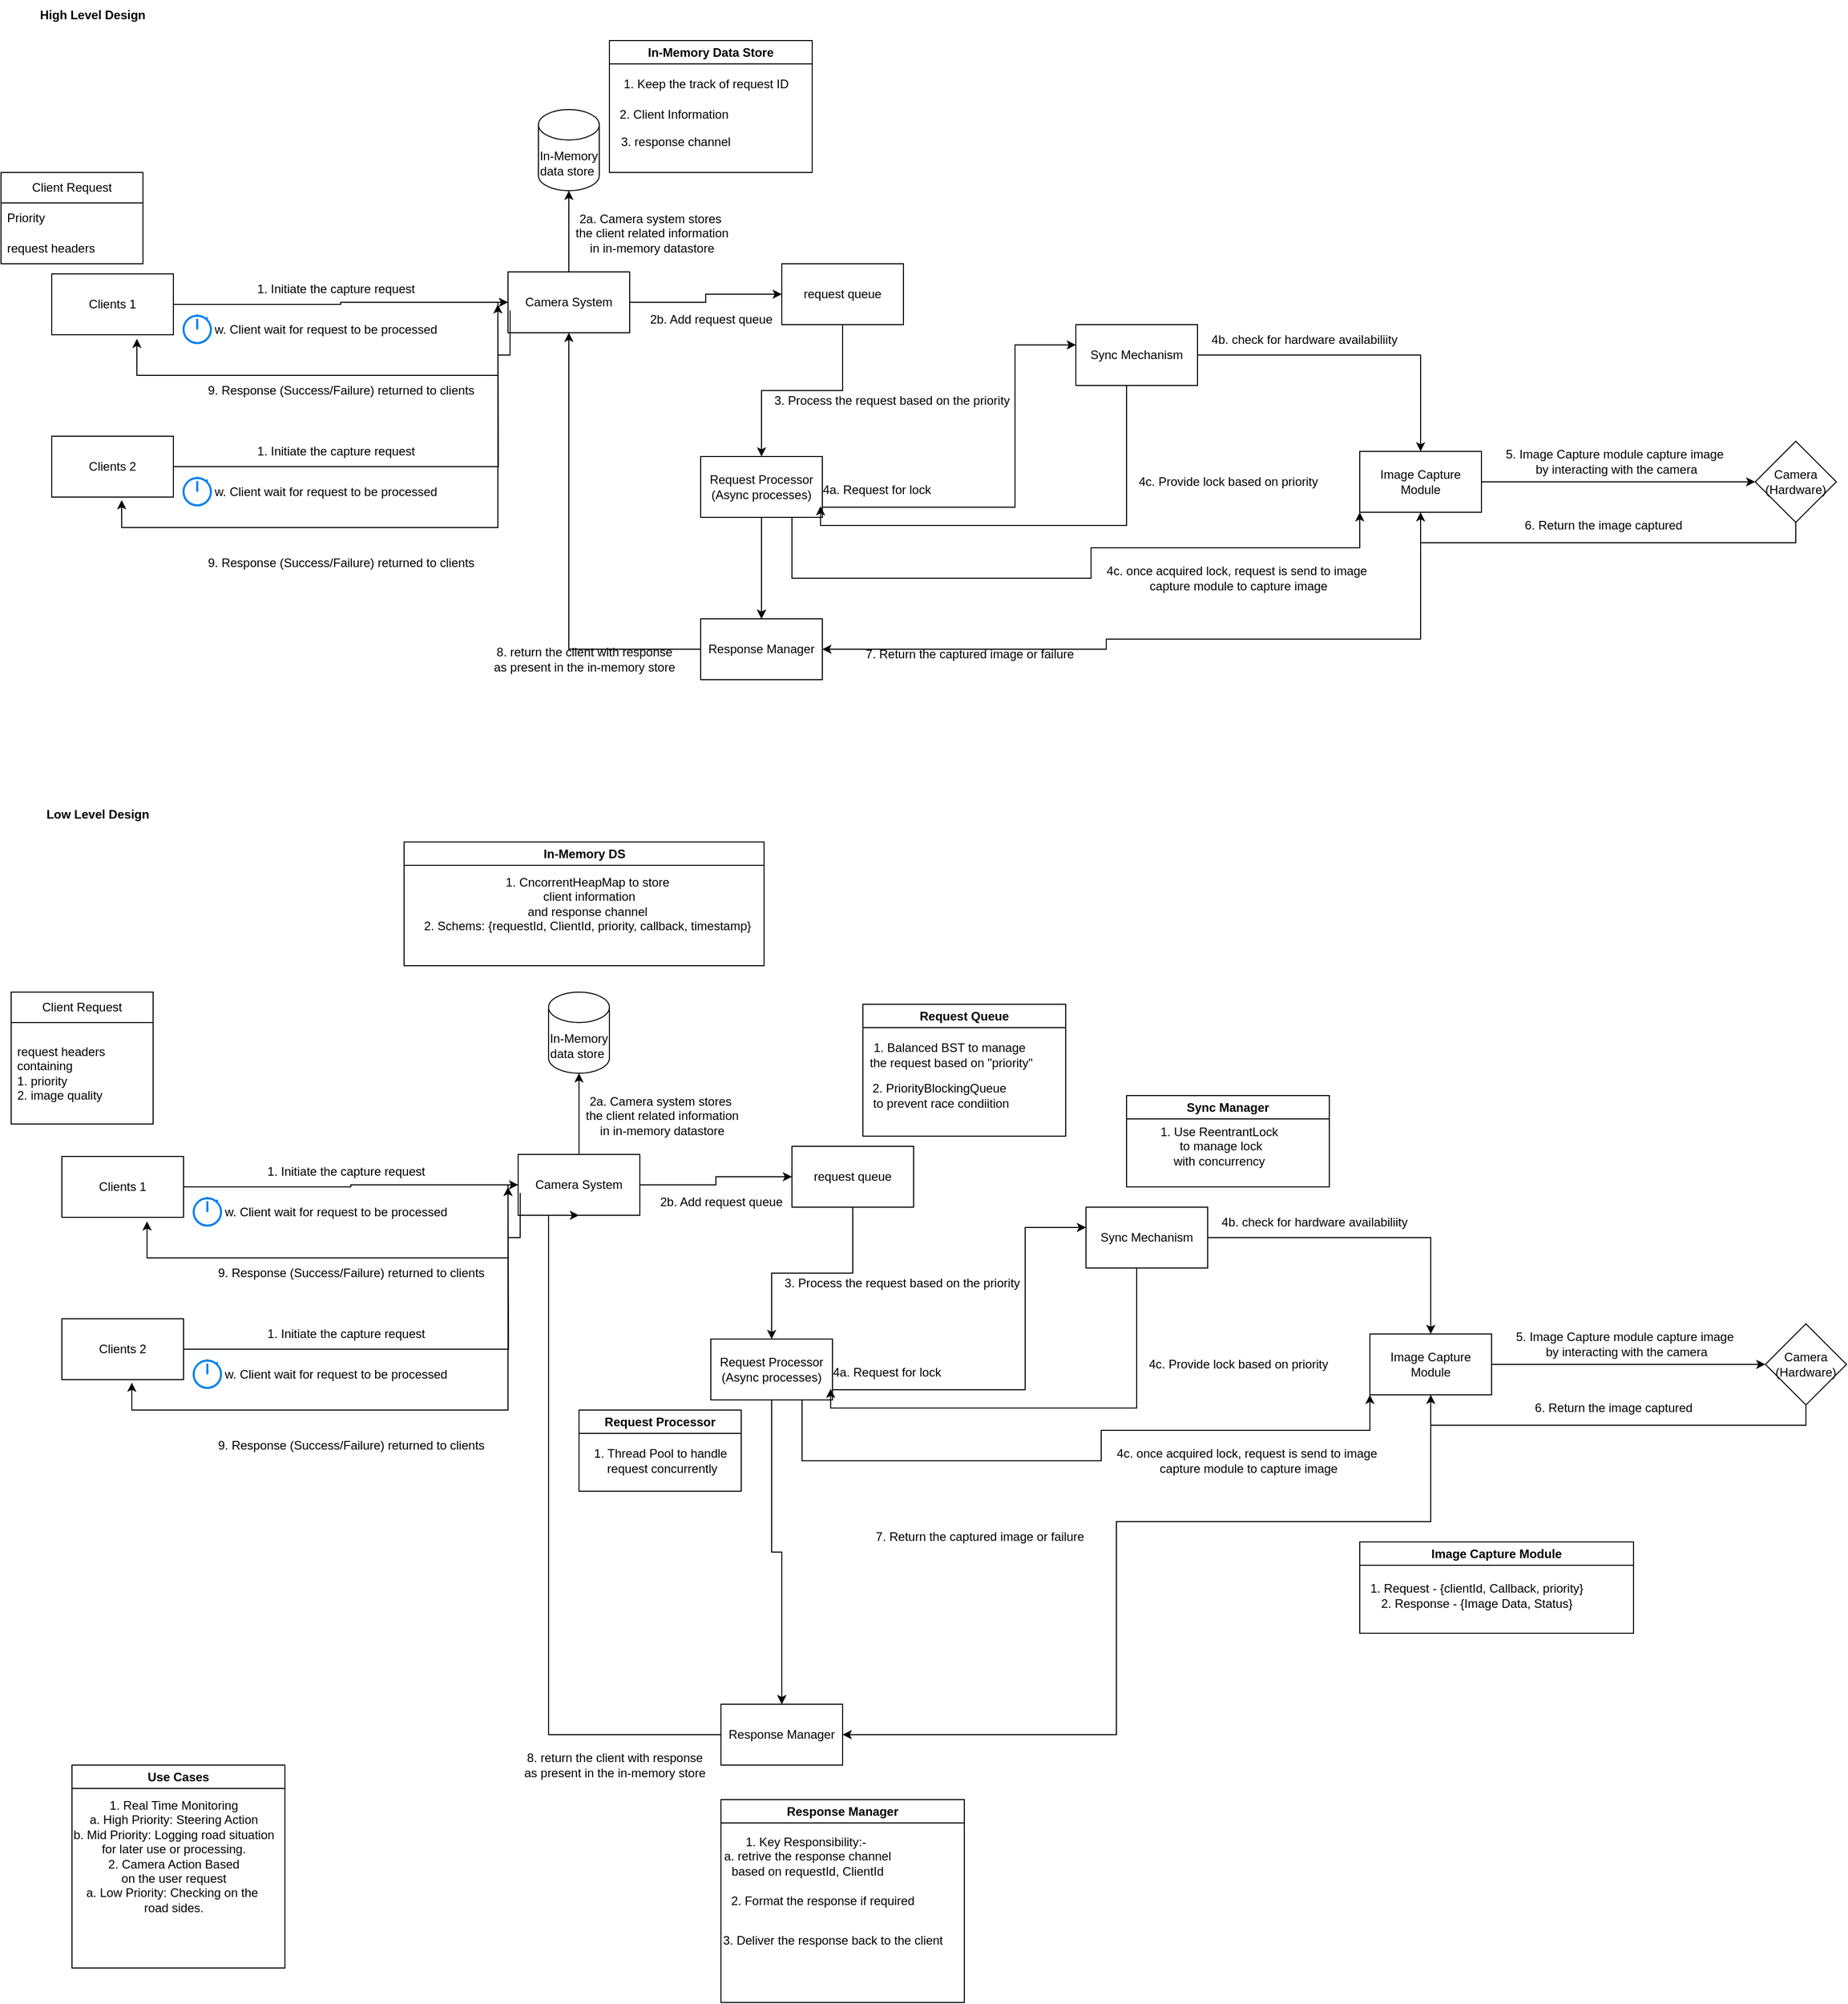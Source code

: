 <mxfile version="24.7.5">
  <diagram name="Page-1" id="mviqMraaSweR53nrHlW_">
    <mxGraphModel dx="1440" dy="2121" grid="1" gridSize="10" guides="1" tooltips="1" connect="1" arrows="1" fold="1" page="1" pageScale="1" pageWidth="827" pageHeight="1169" math="0" shadow="0">
      <root>
        <mxCell id="0" />
        <mxCell id="1" parent="0" />
        <mxCell id="QnFMCh0aSAJ70zb8AmW7-10" style="edgeStyle=orthogonalEdgeStyle;rounded=0;orthogonalLoop=1;jettySize=auto;html=1;" edge="1" parent="1" source="QnFMCh0aSAJ70zb8AmW7-1" target="QnFMCh0aSAJ70zb8AmW7-11">
          <mxGeometry relative="1" as="geometry">
            <mxPoint x="600" y="300" as="targetPoint" />
          </mxGeometry>
        </mxCell>
        <mxCell id="QnFMCh0aSAJ70zb8AmW7-55" value="" style="edgeStyle=orthogonalEdgeStyle;rounded=0;orthogonalLoop=1;jettySize=auto;html=1;" edge="1" parent="1" source="QnFMCh0aSAJ70zb8AmW7-1">
          <mxGeometry relative="1" as="geometry">
            <mxPoint x="600" y="68" as="targetPoint" />
          </mxGeometry>
        </mxCell>
        <mxCell id="QnFMCh0aSAJ70zb8AmW7-1" value="Camera System" style="rounded=0;whiteSpace=wrap;html=1;" vertex="1" parent="1">
          <mxGeometry x="540" y="148" width="120" height="60" as="geometry" />
        </mxCell>
        <mxCell id="QnFMCh0aSAJ70zb8AmW7-4" style="edgeStyle=orthogonalEdgeStyle;rounded=0;orthogonalLoop=1;jettySize=auto;html=1;entryX=0;entryY=0.5;entryDx=0;entryDy=0;" edge="1" parent="1" source="QnFMCh0aSAJ70zb8AmW7-3" target="QnFMCh0aSAJ70zb8AmW7-1">
          <mxGeometry relative="1" as="geometry" />
        </mxCell>
        <mxCell id="QnFMCh0aSAJ70zb8AmW7-3" value="Clients 1" style="rounded=0;whiteSpace=wrap;html=1;" vertex="1" parent="1">
          <mxGeometry x="90" y="150" width="120" height="60" as="geometry" />
        </mxCell>
        <mxCell id="QnFMCh0aSAJ70zb8AmW7-5" value="1. Initiate the capture request" style="text;html=1;align=center;verticalAlign=middle;resizable=0;points=[];autosize=1;strokeColor=none;fillColor=none;" vertex="1" parent="1">
          <mxGeometry x="280" y="150" width="180" height="30" as="geometry" />
        </mxCell>
        <mxCell id="QnFMCh0aSAJ70zb8AmW7-6" value="" style="html=1;verticalLabelPosition=bottom;align=center;labelBackgroundColor=#ffffff;verticalAlign=top;strokeWidth=2;strokeColor=#0080F0;shadow=0;dashed=0;shape=mxgraph.ios7.icons.stopwatch;" vertex="1" parent="1">
          <mxGeometry x="220" y="190" width="27" height="28.2" as="geometry" />
        </mxCell>
        <mxCell id="QnFMCh0aSAJ70zb8AmW7-7" value="w. Client wait for request to be processed" style="text;html=1;align=center;verticalAlign=middle;resizable=0;points=[];autosize=1;strokeColor=none;fillColor=none;" vertex="1" parent="1">
          <mxGeometry x="240" y="190" width="240" height="30" as="geometry" />
        </mxCell>
        <mxCell id="QnFMCh0aSAJ70zb8AmW7-8" style="edgeStyle=orthogonalEdgeStyle;rounded=0;orthogonalLoop=1;jettySize=auto;html=1;entryX=0.7;entryY=1.067;entryDx=0;entryDy=0;entryPerimeter=0;" edge="1" parent="1" source="QnFMCh0aSAJ70zb8AmW7-1" target="QnFMCh0aSAJ70zb8AmW7-3">
          <mxGeometry relative="1" as="geometry">
            <Array as="points">
              <mxPoint x="530" y="178" />
              <mxPoint x="530" y="250" />
              <mxPoint x="174" y="250" />
            </Array>
          </mxGeometry>
        </mxCell>
        <mxCell id="QnFMCh0aSAJ70zb8AmW7-9" value="9. Response (Success/Failure) returned to clients" style="text;html=1;align=center;verticalAlign=middle;resizable=0;points=[];autosize=1;strokeColor=none;fillColor=none;" vertex="1" parent="1">
          <mxGeometry x="230" y="250" width="290" height="30" as="geometry" />
        </mxCell>
        <mxCell id="QnFMCh0aSAJ70zb8AmW7-15" value="" style="edgeStyle=orthogonalEdgeStyle;rounded=0;orthogonalLoop=1;jettySize=auto;html=1;" edge="1" parent="1" source="QnFMCh0aSAJ70zb8AmW7-11" target="QnFMCh0aSAJ70zb8AmW7-14">
          <mxGeometry relative="1" as="geometry" />
        </mxCell>
        <mxCell id="QnFMCh0aSAJ70zb8AmW7-11" value="request queue" style="rounded=0;whiteSpace=wrap;html=1;" vertex="1" parent="1">
          <mxGeometry x="810" y="140" width="120" height="60" as="geometry" />
        </mxCell>
        <mxCell id="QnFMCh0aSAJ70zb8AmW7-66" value="" style="edgeStyle=orthogonalEdgeStyle;rounded=0;orthogonalLoop=1;jettySize=auto;html=1;" edge="1" parent="1" source="QnFMCh0aSAJ70zb8AmW7-14" target="QnFMCh0aSAJ70zb8AmW7-49">
          <mxGeometry relative="1" as="geometry" />
        </mxCell>
        <mxCell id="QnFMCh0aSAJ70zb8AmW7-67" value="" style="edgeStyle=orthogonalEdgeStyle;rounded=0;orthogonalLoop=1;jettySize=auto;html=1;" edge="1" parent="1" source="QnFMCh0aSAJ70zb8AmW7-14" target="QnFMCh0aSAJ70zb8AmW7-49">
          <mxGeometry relative="1" as="geometry" />
        </mxCell>
        <mxCell id="QnFMCh0aSAJ70zb8AmW7-69" style="edgeStyle=orthogonalEdgeStyle;rounded=0;orthogonalLoop=1;jettySize=auto;html=1;" edge="1" parent="1" source="QnFMCh0aSAJ70zb8AmW7-14" target="QnFMCh0aSAJ70zb8AmW7-68">
          <mxGeometry relative="1" as="geometry">
            <Array as="points">
              <mxPoint x="1040" y="380" />
              <mxPoint x="1040" y="220" />
            </Array>
          </mxGeometry>
        </mxCell>
        <mxCell id="QnFMCh0aSAJ70zb8AmW7-74" style="edgeStyle=orthogonalEdgeStyle;rounded=0;orthogonalLoop=1;jettySize=auto;html=1;entryX=0;entryY=1;entryDx=0;entryDy=0;" edge="1" parent="1" source="QnFMCh0aSAJ70zb8AmW7-14" target="QnFMCh0aSAJ70zb8AmW7-36">
          <mxGeometry relative="1" as="geometry">
            <Array as="points">
              <mxPoint x="820" y="450" />
              <mxPoint x="1115" y="450" />
              <mxPoint x="1115" y="420" />
              <mxPoint x="1380" y="420" />
            </Array>
          </mxGeometry>
        </mxCell>
        <mxCell id="QnFMCh0aSAJ70zb8AmW7-14" value="Request Processor&lt;div&gt;(Async processes)&lt;/div&gt;" style="whiteSpace=wrap;html=1;rounded=0;" vertex="1" parent="1">
          <mxGeometry x="730" y="330" width="120" height="60" as="geometry" />
        </mxCell>
        <mxCell id="QnFMCh0aSAJ70zb8AmW7-21" value="&lt;b&gt;High Level Design&lt;/b&gt;" style="text;html=1;align=center;verticalAlign=middle;resizable=0;points=[];autosize=1;strokeColor=none;fillColor=none;" vertex="1" parent="1">
          <mxGeometry x="65" y="-120" width="130" height="30" as="geometry" />
        </mxCell>
        <mxCell id="QnFMCh0aSAJ70zb8AmW7-26" style="edgeStyle=orthogonalEdgeStyle;rounded=0;orthogonalLoop=1;jettySize=auto;html=1;" edge="1" parent="1" source="QnFMCh0aSAJ70zb8AmW7-22">
          <mxGeometry relative="1" as="geometry">
            <mxPoint x="530" y="180" as="targetPoint" />
          </mxGeometry>
        </mxCell>
        <mxCell id="QnFMCh0aSAJ70zb8AmW7-22" value="Clients 2" style="rounded=0;whiteSpace=wrap;html=1;" vertex="1" parent="1">
          <mxGeometry x="90" y="310" width="120" height="60" as="geometry" />
        </mxCell>
        <mxCell id="QnFMCh0aSAJ70zb8AmW7-23" value="1. Initiate the capture request" style="text;html=1;align=center;verticalAlign=middle;resizable=0;points=[];autosize=1;strokeColor=none;fillColor=none;" vertex="1" parent="1">
          <mxGeometry x="280" y="310" width="180" height="30" as="geometry" />
        </mxCell>
        <mxCell id="QnFMCh0aSAJ70zb8AmW7-24" value="" style="html=1;verticalLabelPosition=bottom;align=center;labelBackgroundColor=#ffffff;verticalAlign=top;strokeWidth=2;strokeColor=#0080F0;shadow=0;dashed=0;shape=mxgraph.ios7.icons.stopwatch;" vertex="1" parent="1">
          <mxGeometry x="220" y="350" width="27" height="28.2" as="geometry" />
        </mxCell>
        <mxCell id="QnFMCh0aSAJ70zb8AmW7-25" value="w. Client wait for request to be processed" style="text;html=1;align=center;verticalAlign=middle;resizable=0;points=[];autosize=1;strokeColor=none;fillColor=none;" vertex="1" parent="1">
          <mxGeometry x="240" y="350" width="240" height="30" as="geometry" />
        </mxCell>
        <mxCell id="QnFMCh0aSAJ70zb8AmW7-27" value="9. Response (Success/Failure) returned to clients" style="text;html=1;align=center;verticalAlign=middle;resizable=0;points=[];autosize=1;strokeColor=none;fillColor=none;" vertex="1" parent="1">
          <mxGeometry x="230" y="420" width="290" height="30" as="geometry" />
        </mxCell>
        <mxCell id="QnFMCh0aSAJ70zb8AmW7-28" style="edgeStyle=orthogonalEdgeStyle;rounded=0;orthogonalLoop=1;jettySize=auto;html=1;entryX=0.575;entryY=1.05;entryDx=0;entryDy=0;entryPerimeter=0;exitX=0.017;exitY=0.633;exitDx=0;exitDy=0;exitPerimeter=0;" edge="1" parent="1" source="QnFMCh0aSAJ70zb8AmW7-1" target="QnFMCh0aSAJ70zb8AmW7-22">
          <mxGeometry relative="1" as="geometry">
            <Array as="points">
              <mxPoint x="542" y="230" />
              <mxPoint x="530" y="230" />
              <mxPoint x="530" y="400" />
              <mxPoint x="159" y="400" />
            </Array>
          </mxGeometry>
        </mxCell>
        <mxCell id="QnFMCh0aSAJ70zb8AmW7-34" value="2b. Add request queue" style="text;html=1;align=center;verticalAlign=middle;resizable=0;points=[];autosize=1;strokeColor=none;fillColor=none;" vertex="1" parent="1">
          <mxGeometry x="670" y="180" width="140" height="30" as="geometry" />
        </mxCell>
        <mxCell id="QnFMCh0aSAJ70zb8AmW7-35" value="3. Process the request based on the priority&amp;nbsp;" style="text;html=1;align=center;verticalAlign=middle;resizable=0;points=[];autosize=1;strokeColor=none;fillColor=none;" vertex="1" parent="1">
          <mxGeometry x="790" y="260" width="260" height="30" as="geometry" />
        </mxCell>
        <mxCell id="QnFMCh0aSAJ70zb8AmW7-39" value="" style="edgeStyle=orthogonalEdgeStyle;rounded=0;orthogonalLoop=1;jettySize=auto;html=1;" edge="1" parent="1" source="QnFMCh0aSAJ70zb8AmW7-36" target="QnFMCh0aSAJ70zb8AmW7-38">
          <mxGeometry relative="1" as="geometry" />
        </mxCell>
        <mxCell id="QnFMCh0aSAJ70zb8AmW7-50" style="edgeStyle=orthogonalEdgeStyle;rounded=0;orthogonalLoop=1;jettySize=auto;html=1;entryX=1;entryY=0.5;entryDx=0;entryDy=0;" edge="1" parent="1" source="QnFMCh0aSAJ70zb8AmW7-36" target="QnFMCh0aSAJ70zb8AmW7-49">
          <mxGeometry relative="1" as="geometry">
            <Array as="points">
              <mxPoint x="1130" y="510" />
            </Array>
          </mxGeometry>
        </mxCell>
        <mxCell id="QnFMCh0aSAJ70zb8AmW7-36" value="Image Capture Module" style="whiteSpace=wrap;html=1;rounded=0;" vertex="1" parent="1">
          <mxGeometry x="1380" y="324.97" width="120" height="60" as="geometry" />
        </mxCell>
        <mxCell id="QnFMCh0aSAJ70zb8AmW7-43" style="edgeStyle=orthogonalEdgeStyle;rounded=0;orthogonalLoop=1;jettySize=auto;html=1;entryX=0.5;entryY=1;entryDx=0;entryDy=0;" edge="1" parent="1" source="QnFMCh0aSAJ70zb8AmW7-38" target="QnFMCh0aSAJ70zb8AmW7-36">
          <mxGeometry relative="1" as="geometry">
            <Array as="points">
              <mxPoint x="1810" y="414.97" />
              <mxPoint x="1440" y="414.97" />
            </Array>
          </mxGeometry>
        </mxCell>
        <mxCell id="QnFMCh0aSAJ70zb8AmW7-38" value="Camera (Hardware)" style="rhombus;whiteSpace=wrap;html=1;rounded=0;" vertex="1" parent="1">
          <mxGeometry x="1770" y="314.97" width="80" height="80" as="geometry" />
        </mxCell>
        <mxCell id="QnFMCh0aSAJ70zb8AmW7-42" value="5. Image Capture module capture image&lt;div&gt;&amp;nbsp;by interacting with the camera&lt;/div&gt;" style="text;html=1;align=center;verticalAlign=middle;resizable=0;points=[];autosize=1;strokeColor=none;fillColor=none;" vertex="1" parent="1">
          <mxGeometry x="1511" y="314.97" width="240" height="40" as="geometry" />
        </mxCell>
        <mxCell id="QnFMCh0aSAJ70zb8AmW7-44" value="6. Return the image captured" style="text;html=1;align=center;verticalAlign=middle;resizable=0;points=[];autosize=1;strokeColor=none;fillColor=none;" vertex="1" parent="1">
          <mxGeometry x="1530" y="382.97" width="180" height="30" as="geometry" />
        </mxCell>
        <mxCell id="QnFMCh0aSAJ70zb8AmW7-52" style="edgeStyle=orthogonalEdgeStyle;rounded=0;orthogonalLoop=1;jettySize=auto;html=1;entryX=0.5;entryY=1;entryDx=0;entryDy=0;" edge="1" parent="1" source="QnFMCh0aSAJ70zb8AmW7-49" target="QnFMCh0aSAJ70zb8AmW7-1">
          <mxGeometry relative="1" as="geometry" />
        </mxCell>
        <mxCell id="QnFMCh0aSAJ70zb8AmW7-49" value="Response Manager" style="whiteSpace=wrap;html=1;" vertex="1" parent="1">
          <mxGeometry x="730" y="490" width="120" height="60" as="geometry" />
        </mxCell>
        <mxCell id="QnFMCh0aSAJ70zb8AmW7-51" value="7. Return the captured image or failure" style="text;html=1;align=center;verticalAlign=middle;resizable=0;points=[];autosize=1;strokeColor=none;fillColor=none;" vertex="1" parent="1">
          <mxGeometry x="880" y="510" width="230" height="30" as="geometry" />
        </mxCell>
        <mxCell id="QnFMCh0aSAJ70zb8AmW7-53" value="8. return the client with response&lt;div&gt;&amp;nbsp;as present in the in-memory store&amp;nbsp;&lt;/div&gt;" style="text;html=1;align=center;verticalAlign=middle;resizable=0;points=[];autosize=1;strokeColor=none;fillColor=none;" vertex="1" parent="1">
          <mxGeometry x="510" y="510" width="210" height="40" as="geometry" />
        </mxCell>
        <mxCell id="QnFMCh0aSAJ70zb8AmW7-56" value="In-Memory data store&amp;nbsp;" style="shape=cylinder3;whiteSpace=wrap;html=1;boundedLbl=1;backgroundOutline=1;size=15;" vertex="1" parent="1">
          <mxGeometry x="570" y="-12" width="60" height="80" as="geometry" />
        </mxCell>
        <mxCell id="QnFMCh0aSAJ70zb8AmW7-57" value="In-Memory Data Store" style="swimlane;whiteSpace=wrap;html=1;startSize=23;" vertex="1" parent="1">
          <mxGeometry x="640" y="-80" width="200" height="130" as="geometry" />
        </mxCell>
        <mxCell id="QnFMCh0aSAJ70zb8AmW7-58" value="1. Keep the track of request ID" style="text;html=1;align=center;verticalAlign=middle;resizable=0;points=[];autosize=1;strokeColor=none;fillColor=none;" vertex="1" parent="QnFMCh0aSAJ70zb8AmW7-57">
          <mxGeometry y="28" width="190" height="30" as="geometry" />
        </mxCell>
        <mxCell id="QnFMCh0aSAJ70zb8AmW7-59" value="2. Client Information&amp;nbsp;" style="text;html=1;align=center;verticalAlign=middle;resizable=0;points=[];autosize=1;strokeColor=none;fillColor=none;" vertex="1" parent="QnFMCh0aSAJ70zb8AmW7-57">
          <mxGeometry y="58" width="130" height="30" as="geometry" />
        </mxCell>
        <mxCell id="QnFMCh0aSAJ70zb8AmW7-60" value="3. response channel" style="text;html=1;align=center;verticalAlign=middle;resizable=0;points=[];autosize=1;strokeColor=none;fillColor=none;" vertex="1" parent="QnFMCh0aSAJ70zb8AmW7-57">
          <mxGeometry y="85" width="130" height="30" as="geometry" />
        </mxCell>
        <mxCell id="QnFMCh0aSAJ70zb8AmW7-61" value="Client Request" style="swimlane;fontStyle=0;childLayout=stackLayout;horizontal=1;startSize=30;horizontalStack=0;resizeParent=1;resizeParentMax=0;resizeLast=0;collapsible=1;marginBottom=0;whiteSpace=wrap;html=1;" vertex="1" parent="1">
          <mxGeometry x="40" y="50" width="140" height="90" as="geometry" />
        </mxCell>
        <mxCell id="QnFMCh0aSAJ70zb8AmW7-62" value="Priority&amp;nbsp;" style="text;strokeColor=none;fillColor=none;align=left;verticalAlign=middle;spacingLeft=4;spacingRight=4;overflow=hidden;points=[[0,0.5],[1,0.5]];portConstraint=eastwest;rotatable=0;whiteSpace=wrap;html=1;" vertex="1" parent="QnFMCh0aSAJ70zb8AmW7-61">
          <mxGeometry y="30" width="140" height="30" as="geometry" />
        </mxCell>
        <mxCell id="QnFMCh0aSAJ70zb8AmW7-63" value="request headers" style="text;strokeColor=none;fillColor=none;align=left;verticalAlign=middle;spacingLeft=4;spacingRight=4;overflow=hidden;points=[[0,0.5],[1,0.5]];portConstraint=eastwest;rotatable=0;whiteSpace=wrap;html=1;" vertex="1" parent="QnFMCh0aSAJ70zb8AmW7-61">
          <mxGeometry y="60" width="140" height="30" as="geometry" />
        </mxCell>
        <mxCell id="QnFMCh0aSAJ70zb8AmW7-65" value="2a. Camera system stores&lt;div&gt;&amp;nbsp;the client related information&lt;/div&gt;&lt;div&gt;&amp;nbsp;in in-memory datastore&lt;/div&gt;" style="text;html=1;align=center;verticalAlign=middle;resizable=0;points=[];autosize=1;strokeColor=none;fillColor=none;" vertex="1" parent="1">
          <mxGeometry x="590" y="80" width="180" height="60" as="geometry" />
        </mxCell>
        <mxCell id="QnFMCh0aSAJ70zb8AmW7-75" style="edgeStyle=orthogonalEdgeStyle;rounded=0;orthogonalLoop=1;jettySize=auto;html=1;entryX=0.5;entryY=0;entryDx=0;entryDy=0;" edge="1" parent="1" source="QnFMCh0aSAJ70zb8AmW7-68" target="QnFMCh0aSAJ70zb8AmW7-36">
          <mxGeometry relative="1" as="geometry" />
        </mxCell>
        <mxCell id="QnFMCh0aSAJ70zb8AmW7-68" value="Sync Mechanism" style="whiteSpace=wrap;html=1;" vertex="1" parent="1">
          <mxGeometry x="1100" y="200" width="120" height="60" as="geometry" />
        </mxCell>
        <mxCell id="QnFMCh0aSAJ70zb8AmW7-70" value="4a. Request for lock&amp;nbsp;" style="text;html=1;align=center;verticalAlign=middle;resizable=0;points=[];autosize=1;strokeColor=none;fillColor=none;" vertex="1" parent="1">
          <mxGeometry x="840" y="348.2" width="130" height="30" as="geometry" />
        </mxCell>
        <mxCell id="QnFMCh0aSAJ70zb8AmW7-71" style="edgeStyle=orthogonalEdgeStyle;rounded=0;orthogonalLoop=1;jettySize=auto;html=1;entryX=0.063;entryY=1.027;entryDx=0;entryDy=0;entryPerimeter=0;" edge="1" parent="1" source="QnFMCh0aSAJ70zb8AmW7-68" target="QnFMCh0aSAJ70zb8AmW7-70">
          <mxGeometry relative="1" as="geometry">
            <Array as="points">
              <mxPoint x="1150" y="398" />
              <mxPoint x="848" y="398" />
            </Array>
          </mxGeometry>
        </mxCell>
        <mxCell id="QnFMCh0aSAJ70zb8AmW7-72" value="4c. Provide lock based on priority" style="text;html=1;align=center;verticalAlign=middle;resizable=0;points=[];autosize=1;strokeColor=none;fillColor=none;" vertex="1" parent="1">
          <mxGeometry x="1150" y="339.97" width="200" height="30" as="geometry" />
        </mxCell>
        <mxCell id="QnFMCh0aSAJ70zb8AmW7-40" value="4c. once acquired lock, request is send to image&amp;nbsp;&lt;div&gt;capture module to capture image&lt;/div&gt;" style="text;html=1;align=center;verticalAlign=middle;resizable=0;points=[];autosize=1;strokeColor=none;fillColor=none;" vertex="1" parent="1">
          <mxGeometry x="1120" y="430" width="280" height="40" as="geometry" />
        </mxCell>
        <mxCell id="QnFMCh0aSAJ70zb8AmW7-76" value="4b. check for hardware availabiliity" style="text;html=1;align=center;verticalAlign=middle;resizable=0;points=[];autosize=1;strokeColor=none;fillColor=none;" vertex="1" parent="1">
          <mxGeometry x="1220" y="200" width="210" height="30" as="geometry" />
        </mxCell>
        <mxCell id="QnFMCh0aSAJ70zb8AmW7-77" value="&lt;b&gt;Low Level Design&lt;/b&gt;" style="text;html=1;align=center;verticalAlign=middle;resizable=0;points=[];autosize=1;strokeColor=none;fillColor=none;" vertex="1" parent="1">
          <mxGeometry x="75" y="668" width="120" height="30" as="geometry" />
        </mxCell>
        <mxCell id="QnFMCh0aSAJ70zb8AmW7-78" style="edgeStyle=orthogonalEdgeStyle;rounded=0;orthogonalLoop=1;jettySize=auto;html=1;" edge="1" source="QnFMCh0aSAJ70zb8AmW7-80" target="QnFMCh0aSAJ70zb8AmW7-89" parent="1">
          <mxGeometry relative="1" as="geometry">
            <mxPoint x="610" y="1170" as="targetPoint" />
          </mxGeometry>
        </mxCell>
        <mxCell id="QnFMCh0aSAJ70zb8AmW7-79" value="" style="edgeStyle=orthogonalEdgeStyle;rounded=0;orthogonalLoop=1;jettySize=auto;html=1;" edge="1" source="QnFMCh0aSAJ70zb8AmW7-80" parent="1">
          <mxGeometry relative="1" as="geometry">
            <mxPoint x="610" y="938" as="targetPoint" />
          </mxGeometry>
        </mxCell>
        <mxCell id="QnFMCh0aSAJ70zb8AmW7-80" value="Camera System" style="rounded=0;whiteSpace=wrap;html=1;" vertex="1" parent="1">
          <mxGeometry x="550" y="1018" width="120" height="60" as="geometry" />
        </mxCell>
        <mxCell id="QnFMCh0aSAJ70zb8AmW7-81" style="edgeStyle=orthogonalEdgeStyle;rounded=0;orthogonalLoop=1;jettySize=auto;html=1;entryX=0;entryY=0.5;entryDx=0;entryDy=0;" edge="1" source="QnFMCh0aSAJ70zb8AmW7-82" target="QnFMCh0aSAJ70zb8AmW7-80" parent="1">
          <mxGeometry relative="1" as="geometry" />
        </mxCell>
        <mxCell id="QnFMCh0aSAJ70zb8AmW7-82" value="Clients 1" style="rounded=0;whiteSpace=wrap;html=1;" vertex="1" parent="1">
          <mxGeometry x="100" y="1020" width="120" height="60" as="geometry" />
        </mxCell>
        <mxCell id="QnFMCh0aSAJ70zb8AmW7-83" value="1. Initiate the capture request" style="text;html=1;align=center;verticalAlign=middle;resizable=0;points=[];autosize=1;strokeColor=none;fillColor=none;" vertex="1" parent="1">
          <mxGeometry x="290" y="1020" width="180" height="30" as="geometry" />
        </mxCell>
        <mxCell id="QnFMCh0aSAJ70zb8AmW7-84" value="" style="html=1;verticalLabelPosition=bottom;align=center;labelBackgroundColor=#ffffff;verticalAlign=top;strokeWidth=2;strokeColor=#0080F0;shadow=0;dashed=0;shape=mxgraph.ios7.icons.stopwatch;" vertex="1" parent="1">
          <mxGeometry x="230" y="1060" width="27" height="28.2" as="geometry" />
        </mxCell>
        <mxCell id="QnFMCh0aSAJ70zb8AmW7-85" value="w. Client wait for request to be processed" style="text;html=1;align=center;verticalAlign=middle;resizable=0;points=[];autosize=1;strokeColor=none;fillColor=none;" vertex="1" parent="1">
          <mxGeometry x="250" y="1060" width="240" height="30" as="geometry" />
        </mxCell>
        <mxCell id="QnFMCh0aSAJ70zb8AmW7-86" style="edgeStyle=orthogonalEdgeStyle;rounded=0;orthogonalLoop=1;jettySize=auto;html=1;entryX=0.7;entryY=1.067;entryDx=0;entryDy=0;entryPerimeter=0;" edge="1" source="QnFMCh0aSAJ70zb8AmW7-80" target="QnFMCh0aSAJ70zb8AmW7-82" parent="1">
          <mxGeometry relative="1" as="geometry">
            <Array as="points">
              <mxPoint x="540" y="1048" />
              <mxPoint x="540" y="1120" />
              <mxPoint x="184" y="1120" />
            </Array>
          </mxGeometry>
        </mxCell>
        <mxCell id="QnFMCh0aSAJ70zb8AmW7-87" value="9. Response (Success/Failure) returned to clients" style="text;html=1;align=center;verticalAlign=middle;resizable=0;points=[];autosize=1;strokeColor=none;fillColor=none;" vertex="1" parent="1">
          <mxGeometry x="240" y="1120" width="290" height="30" as="geometry" />
        </mxCell>
        <mxCell id="QnFMCh0aSAJ70zb8AmW7-88" value="" style="edgeStyle=orthogonalEdgeStyle;rounded=0;orthogonalLoop=1;jettySize=auto;html=1;" edge="1" source="QnFMCh0aSAJ70zb8AmW7-89" target="QnFMCh0aSAJ70zb8AmW7-94" parent="1">
          <mxGeometry relative="1" as="geometry" />
        </mxCell>
        <mxCell id="QnFMCh0aSAJ70zb8AmW7-89" value="request queue" style="rounded=0;whiteSpace=wrap;html=1;" vertex="1" parent="1">
          <mxGeometry x="820" y="1010" width="120" height="60" as="geometry" />
        </mxCell>
        <mxCell id="QnFMCh0aSAJ70zb8AmW7-90" value="" style="edgeStyle=orthogonalEdgeStyle;rounded=0;orthogonalLoop=1;jettySize=auto;html=1;" edge="1" source="QnFMCh0aSAJ70zb8AmW7-94" target="QnFMCh0aSAJ70zb8AmW7-113" parent="1">
          <mxGeometry relative="1" as="geometry" />
        </mxCell>
        <mxCell id="QnFMCh0aSAJ70zb8AmW7-91" value="" style="edgeStyle=orthogonalEdgeStyle;rounded=0;orthogonalLoop=1;jettySize=auto;html=1;" edge="1" source="QnFMCh0aSAJ70zb8AmW7-94" target="QnFMCh0aSAJ70zb8AmW7-113" parent="1">
          <mxGeometry relative="1" as="geometry" />
        </mxCell>
        <mxCell id="QnFMCh0aSAJ70zb8AmW7-92" style="edgeStyle=orthogonalEdgeStyle;rounded=0;orthogonalLoop=1;jettySize=auto;html=1;" edge="1" source="QnFMCh0aSAJ70zb8AmW7-94" target="QnFMCh0aSAJ70zb8AmW7-126" parent="1">
          <mxGeometry relative="1" as="geometry">
            <Array as="points">
              <mxPoint x="1050" y="1250" />
              <mxPoint x="1050" y="1090" />
            </Array>
          </mxGeometry>
        </mxCell>
        <mxCell id="QnFMCh0aSAJ70zb8AmW7-93" style="edgeStyle=orthogonalEdgeStyle;rounded=0;orthogonalLoop=1;jettySize=auto;html=1;entryX=0;entryY=1;entryDx=0;entryDy=0;" edge="1" source="QnFMCh0aSAJ70zb8AmW7-94" target="QnFMCh0aSAJ70zb8AmW7-107" parent="1">
          <mxGeometry relative="1" as="geometry">
            <Array as="points">
              <mxPoint x="830" y="1320" />
              <mxPoint x="1125" y="1320" />
              <mxPoint x="1125" y="1290" />
              <mxPoint x="1390" y="1290" />
            </Array>
          </mxGeometry>
        </mxCell>
        <mxCell id="QnFMCh0aSAJ70zb8AmW7-94" value="Request Processor&lt;div&gt;(Async processes)&lt;/div&gt;" style="whiteSpace=wrap;html=1;rounded=0;" vertex="1" parent="1">
          <mxGeometry x="740" y="1200" width="120" height="60" as="geometry" />
        </mxCell>
        <mxCell id="QnFMCh0aSAJ70zb8AmW7-96" style="edgeStyle=orthogonalEdgeStyle;rounded=0;orthogonalLoop=1;jettySize=auto;html=1;" edge="1" source="QnFMCh0aSAJ70zb8AmW7-97" parent="1">
          <mxGeometry relative="1" as="geometry">
            <mxPoint x="540" y="1050" as="targetPoint" />
          </mxGeometry>
        </mxCell>
        <mxCell id="QnFMCh0aSAJ70zb8AmW7-97" value="Clients 2" style="rounded=0;whiteSpace=wrap;html=1;" vertex="1" parent="1">
          <mxGeometry x="100" y="1180" width="120" height="60" as="geometry" />
        </mxCell>
        <mxCell id="QnFMCh0aSAJ70zb8AmW7-98" value="1. Initiate the capture request" style="text;html=1;align=center;verticalAlign=middle;resizable=0;points=[];autosize=1;strokeColor=none;fillColor=none;" vertex="1" parent="1">
          <mxGeometry x="290" y="1180" width="180" height="30" as="geometry" />
        </mxCell>
        <mxCell id="QnFMCh0aSAJ70zb8AmW7-99" value="" style="html=1;verticalLabelPosition=bottom;align=center;labelBackgroundColor=#ffffff;verticalAlign=top;strokeWidth=2;strokeColor=#0080F0;shadow=0;dashed=0;shape=mxgraph.ios7.icons.stopwatch;" vertex="1" parent="1">
          <mxGeometry x="230" y="1220" width="27" height="28.2" as="geometry" />
        </mxCell>
        <mxCell id="QnFMCh0aSAJ70zb8AmW7-100" value="w. Client wait for request to be processed" style="text;html=1;align=center;verticalAlign=middle;resizable=0;points=[];autosize=1;strokeColor=none;fillColor=none;" vertex="1" parent="1">
          <mxGeometry x="250" y="1220" width="240" height="30" as="geometry" />
        </mxCell>
        <mxCell id="QnFMCh0aSAJ70zb8AmW7-101" value="9. Response (Success/Failure) returned to clients" style="text;html=1;align=center;verticalAlign=middle;resizable=0;points=[];autosize=1;strokeColor=none;fillColor=none;" vertex="1" parent="1">
          <mxGeometry x="240" y="1290" width="290" height="30" as="geometry" />
        </mxCell>
        <mxCell id="QnFMCh0aSAJ70zb8AmW7-102" style="edgeStyle=orthogonalEdgeStyle;rounded=0;orthogonalLoop=1;jettySize=auto;html=1;entryX=0.575;entryY=1.05;entryDx=0;entryDy=0;entryPerimeter=0;exitX=0.017;exitY=0.633;exitDx=0;exitDy=0;exitPerimeter=0;" edge="1" source="QnFMCh0aSAJ70zb8AmW7-80" target="QnFMCh0aSAJ70zb8AmW7-97" parent="1">
          <mxGeometry relative="1" as="geometry">
            <Array as="points">
              <mxPoint x="552" y="1100" />
              <mxPoint x="540" y="1100" />
              <mxPoint x="540" y="1270" />
              <mxPoint x="169" y="1270" />
            </Array>
          </mxGeometry>
        </mxCell>
        <mxCell id="QnFMCh0aSAJ70zb8AmW7-103" value="2b. Add request queue" style="text;html=1;align=center;verticalAlign=middle;resizable=0;points=[];autosize=1;strokeColor=none;fillColor=none;" vertex="1" parent="1">
          <mxGeometry x="680" y="1050" width="140" height="30" as="geometry" />
        </mxCell>
        <mxCell id="QnFMCh0aSAJ70zb8AmW7-104" value="3. Process the request based on the priority&amp;nbsp;" style="text;html=1;align=center;verticalAlign=middle;resizable=0;points=[];autosize=1;strokeColor=none;fillColor=none;" vertex="1" parent="1">
          <mxGeometry x="800" y="1130" width="260" height="30" as="geometry" />
        </mxCell>
        <mxCell id="QnFMCh0aSAJ70zb8AmW7-105" value="" style="edgeStyle=orthogonalEdgeStyle;rounded=0;orthogonalLoop=1;jettySize=auto;html=1;" edge="1" source="QnFMCh0aSAJ70zb8AmW7-107" target="QnFMCh0aSAJ70zb8AmW7-109" parent="1">
          <mxGeometry relative="1" as="geometry" />
        </mxCell>
        <mxCell id="QnFMCh0aSAJ70zb8AmW7-106" style="edgeStyle=orthogonalEdgeStyle;rounded=0;orthogonalLoop=1;jettySize=auto;html=1;entryX=1;entryY=0.5;entryDx=0;entryDy=0;" edge="1" source="QnFMCh0aSAJ70zb8AmW7-107" target="QnFMCh0aSAJ70zb8AmW7-113" parent="1">
          <mxGeometry relative="1" as="geometry">
            <Array as="points">
              <mxPoint x="1140" y="1380" />
            </Array>
          </mxGeometry>
        </mxCell>
        <mxCell id="QnFMCh0aSAJ70zb8AmW7-107" value="Image Capture Module" style="whiteSpace=wrap;html=1;rounded=0;" vertex="1" parent="1">
          <mxGeometry x="1390" y="1194.97" width="120" height="60" as="geometry" />
        </mxCell>
        <mxCell id="QnFMCh0aSAJ70zb8AmW7-108" style="edgeStyle=orthogonalEdgeStyle;rounded=0;orthogonalLoop=1;jettySize=auto;html=1;entryX=0.5;entryY=1;entryDx=0;entryDy=0;" edge="1" source="QnFMCh0aSAJ70zb8AmW7-109" target="QnFMCh0aSAJ70zb8AmW7-107" parent="1">
          <mxGeometry relative="1" as="geometry">
            <Array as="points">
              <mxPoint x="1820" y="1284.97" />
              <mxPoint x="1450" y="1284.97" />
            </Array>
          </mxGeometry>
        </mxCell>
        <mxCell id="QnFMCh0aSAJ70zb8AmW7-109" value="Camera (Hardware)" style="rhombus;whiteSpace=wrap;html=1;rounded=0;" vertex="1" parent="1">
          <mxGeometry x="1780" y="1184.97" width="80" height="80" as="geometry" />
        </mxCell>
        <mxCell id="QnFMCh0aSAJ70zb8AmW7-110" value="5. Image Capture module capture image&lt;div&gt;&amp;nbsp;by interacting with the camera&lt;/div&gt;" style="text;html=1;align=center;verticalAlign=middle;resizable=0;points=[];autosize=1;strokeColor=none;fillColor=none;" vertex="1" parent="1">
          <mxGeometry x="1521" y="1184.97" width="240" height="40" as="geometry" />
        </mxCell>
        <mxCell id="QnFMCh0aSAJ70zb8AmW7-111" value="6. Return the image captured" style="text;html=1;align=center;verticalAlign=middle;resizable=0;points=[];autosize=1;strokeColor=none;fillColor=none;" vertex="1" parent="1">
          <mxGeometry x="1540" y="1252.97" width="180" height="30" as="geometry" />
        </mxCell>
        <mxCell id="QnFMCh0aSAJ70zb8AmW7-112" style="edgeStyle=orthogonalEdgeStyle;rounded=0;orthogonalLoop=1;jettySize=auto;html=1;entryX=0.5;entryY=1;entryDx=0;entryDy=0;" edge="1" source="QnFMCh0aSAJ70zb8AmW7-113" target="QnFMCh0aSAJ70zb8AmW7-80" parent="1">
          <mxGeometry relative="1" as="geometry">
            <Array as="points">
              <mxPoint x="580" y="1590" />
              <mxPoint x="580" y="1078" />
            </Array>
          </mxGeometry>
        </mxCell>
        <mxCell id="QnFMCh0aSAJ70zb8AmW7-113" value="Response Manager" style="whiteSpace=wrap;html=1;" vertex="1" parent="1">
          <mxGeometry x="750" y="1560" width="120" height="60" as="geometry" />
        </mxCell>
        <mxCell id="QnFMCh0aSAJ70zb8AmW7-114" value="7. Return the captured image or failure" style="text;html=1;align=center;verticalAlign=middle;resizable=0;points=[];autosize=1;strokeColor=none;fillColor=none;" vertex="1" parent="1">
          <mxGeometry x="890" y="1380" width="230" height="30" as="geometry" />
        </mxCell>
        <mxCell id="QnFMCh0aSAJ70zb8AmW7-115" value="8. return the client with response&lt;div&gt;&amp;nbsp;as present in the in-memory store&amp;nbsp;&lt;/div&gt;" style="text;html=1;align=center;verticalAlign=middle;resizable=0;points=[];autosize=1;strokeColor=none;fillColor=none;" vertex="1" parent="1">
          <mxGeometry x="540" y="1600" width="210" height="40" as="geometry" />
        </mxCell>
        <mxCell id="QnFMCh0aSAJ70zb8AmW7-116" value="In-Memory data store&amp;nbsp;" style="shape=cylinder3;whiteSpace=wrap;html=1;boundedLbl=1;backgroundOutline=1;size=15;" vertex="1" parent="1">
          <mxGeometry x="580" y="858" width="60" height="80" as="geometry" />
        </mxCell>
        <mxCell id="QnFMCh0aSAJ70zb8AmW7-121" value="Client Request" style="swimlane;fontStyle=0;childLayout=stackLayout;horizontal=1;startSize=30;horizontalStack=0;resizeParent=1;resizeParentMax=0;resizeLast=0;collapsible=1;marginBottom=0;whiteSpace=wrap;html=1;" vertex="1" parent="1">
          <mxGeometry x="50" y="858" width="140" height="130" as="geometry" />
        </mxCell>
        <mxCell id="QnFMCh0aSAJ70zb8AmW7-123" value="request headers&lt;div&gt;containing&amp;nbsp;&lt;br&gt;1. priority&lt;br&gt;2. image quality&lt;br&gt;&lt;/div&gt;" style="text;strokeColor=none;fillColor=none;align=left;verticalAlign=middle;spacingLeft=4;spacingRight=4;overflow=hidden;points=[[0,0.5],[1,0.5]];portConstraint=eastwest;rotatable=0;whiteSpace=wrap;html=1;" vertex="1" parent="QnFMCh0aSAJ70zb8AmW7-121">
          <mxGeometry y="30" width="140" height="100" as="geometry" />
        </mxCell>
        <mxCell id="QnFMCh0aSAJ70zb8AmW7-124" value="2a. Camera system stores&lt;div&gt;&amp;nbsp;the client related information&lt;/div&gt;&lt;div&gt;&amp;nbsp;in in-memory datastore&lt;/div&gt;" style="text;html=1;align=center;verticalAlign=middle;resizable=0;points=[];autosize=1;strokeColor=none;fillColor=none;" vertex="1" parent="1">
          <mxGeometry x="600" y="950" width="180" height="60" as="geometry" />
        </mxCell>
        <mxCell id="QnFMCh0aSAJ70zb8AmW7-125" style="edgeStyle=orthogonalEdgeStyle;rounded=0;orthogonalLoop=1;jettySize=auto;html=1;entryX=0.5;entryY=0;entryDx=0;entryDy=0;" edge="1" source="QnFMCh0aSAJ70zb8AmW7-126" target="QnFMCh0aSAJ70zb8AmW7-107" parent="1">
          <mxGeometry relative="1" as="geometry" />
        </mxCell>
        <mxCell id="QnFMCh0aSAJ70zb8AmW7-126" value="Sync Mechanism" style="whiteSpace=wrap;html=1;" vertex="1" parent="1">
          <mxGeometry x="1110" y="1070" width="120" height="60" as="geometry" />
        </mxCell>
        <mxCell id="QnFMCh0aSAJ70zb8AmW7-127" value="4a. Request for lock&amp;nbsp;" style="text;html=1;align=center;verticalAlign=middle;resizable=0;points=[];autosize=1;strokeColor=none;fillColor=none;" vertex="1" parent="1">
          <mxGeometry x="850" y="1218.2" width="130" height="30" as="geometry" />
        </mxCell>
        <mxCell id="QnFMCh0aSAJ70zb8AmW7-128" style="edgeStyle=orthogonalEdgeStyle;rounded=0;orthogonalLoop=1;jettySize=auto;html=1;entryX=0.063;entryY=1.027;entryDx=0;entryDy=0;entryPerimeter=0;" edge="1" source="QnFMCh0aSAJ70zb8AmW7-126" target="QnFMCh0aSAJ70zb8AmW7-127" parent="1">
          <mxGeometry relative="1" as="geometry">
            <Array as="points">
              <mxPoint x="1160" y="1268" />
              <mxPoint x="858" y="1268" />
            </Array>
          </mxGeometry>
        </mxCell>
        <mxCell id="QnFMCh0aSAJ70zb8AmW7-129" value="4c. Provide lock based on priority" style="text;html=1;align=center;verticalAlign=middle;resizable=0;points=[];autosize=1;strokeColor=none;fillColor=none;" vertex="1" parent="1">
          <mxGeometry x="1160" y="1209.97" width="200" height="30" as="geometry" />
        </mxCell>
        <mxCell id="QnFMCh0aSAJ70zb8AmW7-130" value="4c. once acquired lock, request is send to image&amp;nbsp;&lt;div&gt;capture module to capture image&lt;/div&gt;" style="text;html=1;align=center;verticalAlign=middle;resizable=0;points=[];autosize=1;strokeColor=none;fillColor=none;" vertex="1" parent="1">
          <mxGeometry x="1130" y="1300" width="280" height="40" as="geometry" />
        </mxCell>
        <mxCell id="QnFMCh0aSAJ70zb8AmW7-131" value="4b. check for hardware availabiliity" style="text;html=1;align=center;verticalAlign=middle;resizable=0;points=[];autosize=1;strokeColor=none;fillColor=none;" vertex="1" parent="1">
          <mxGeometry x="1230" y="1070" width="210" height="30" as="geometry" />
        </mxCell>
        <mxCell id="QnFMCh0aSAJ70zb8AmW7-132" value="Request Queue" style="swimlane;whiteSpace=wrap;html=1;" vertex="1" parent="1">
          <mxGeometry x="890" y="870" width="200" height="130" as="geometry" />
        </mxCell>
        <mxCell id="QnFMCh0aSAJ70zb8AmW7-137" value="1. Balanced BST to manage&lt;div&gt;&amp;nbsp;the request based on &quot;priority&quot;&lt;/div&gt;" style="text;html=1;align=center;verticalAlign=middle;resizable=0;points=[];autosize=1;strokeColor=none;fillColor=none;" vertex="1" parent="QnFMCh0aSAJ70zb8AmW7-132">
          <mxGeometry x="-10" y="30" width="190" height="40" as="geometry" />
        </mxCell>
        <mxCell id="QnFMCh0aSAJ70zb8AmW7-138" value="2. PriorityBlockingQueue&lt;div&gt;&amp;nbsp;to prevent race condiition&lt;/div&gt;" style="text;html=1;align=center;verticalAlign=middle;resizable=0;points=[];autosize=1;strokeColor=none;fillColor=none;" vertex="1" parent="QnFMCh0aSAJ70zb8AmW7-132">
          <mxGeometry x="-5" y="70" width="160" height="40" as="geometry" />
        </mxCell>
        <mxCell id="QnFMCh0aSAJ70zb8AmW7-133" value="In-Memory DS" style="swimlane;whiteSpace=wrap;html=1;" vertex="1" parent="1">
          <mxGeometry x="437.5" y="710" width="355" height="122" as="geometry" />
        </mxCell>
        <mxCell id="QnFMCh0aSAJ70zb8AmW7-134" value="1. CncorrentHeapMap to store&lt;div&gt;&amp;nbsp;client information&lt;div&gt;&amp;nbsp;and response channel&amp;nbsp;&lt;br&gt;2. Schems: {requestId, ClientId, priority, callback, timestamp}&lt;/div&gt;&lt;/div&gt;" style="text;html=1;align=center;verticalAlign=middle;resizable=0;points=[];autosize=1;strokeColor=none;fillColor=none;" vertex="1" parent="QnFMCh0aSAJ70zb8AmW7-133">
          <mxGeometry x="5" y="26" width="350" height="70" as="geometry" />
        </mxCell>
        <mxCell id="QnFMCh0aSAJ70zb8AmW7-135" value="Use Cases" style="swimlane;whiteSpace=wrap;html=1;" vertex="1" parent="1">
          <mxGeometry x="110" y="1620" width="210" height="200" as="geometry" />
        </mxCell>
        <mxCell id="QnFMCh0aSAJ70zb8AmW7-136" value="1. Real Time Monitoring&lt;div&gt;a. High Priority: Steering Action&lt;br&gt;b. Mid Priority: Logging road situation&lt;br&gt;for later use or processing.&lt;br&gt;&lt;div&gt;2. Camera Action Based&lt;br&gt;on the user request&lt;/div&gt;&lt;/div&gt;&lt;div&gt;a. Low Priority: Checking on the&amp;nbsp;&lt;br&gt;road sides.&lt;/div&gt;" style="text;html=1;align=center;verticalAlign=middle;resizable=0;points=[];autosize=1;strokeColor=none;fillColor=none;" vertex="1" parent="QnFMCh0aSAJ70zb8AmW7-135">
          <mxGeometry x="-10" y="25" width="220" height="130" as="geometry" />
        </mxCell>
        <mxCell id="QnFMCh0aSAJ70zb8AmW7-139" value="Request Processor" style="swimlane;whiteSpace=wrap;html=1;" vertex="1" parent="1">
          <mxGeometry x="610" y="1270" width="160" height="80" as="geometry" />
        </mxCell>
        <mxCell id="QnFMCh0aSAJ70zb8AmW7-140" value="1. Thread Pool to handle&lt;div&gt;&amp;nbsp;request concurrently&lt;/div&gt;" style="text;html=1;align=center;verticalAlign=middle;resizable=0;points=[];autosize=1;strokeColor=none;fillColor=none;" vertex="1" parent="QnFMCh0aSAJ70zb8AmW7-139">
          <mxGeometry x="5" y="30" width="150" height="40" as="geometry" />
        </mxCell>
        <mxCell id="QnFMCh0aSAJ70zb8AmW7-142" value="Sync Manager" style="swimlane;whiteSpace=wrap;html=1;" vertex="1" parent="1">
          <mxGeometry x="1150" y="960" width="200" height="90" as="geometry" />
        </mxCell>
        <mxCell id="QnFMCh0aSAJ70zb8AmW7-143" value="1. Use ReentrantLock&lt;div&gt;&amp;nbsp;to manage lock&lt;div&gt;&amp;nbsp;with concurrency&amp;nbsp;&lt;/div&gt;&lt;/div&gt;" style="text;html=1;align=center;verticalAlign=middle;resizable=0;points=[];autosize=1;strokeColor=none;fillColor=none;" vertex="1" parent="QnFMCh0aSAJ70zb8AmW7-142">
          <mxGeometry x="21" y="20" width="140" height="60" as="geometry" />
        </mxCell>
        <mxCell id="QnFMCh0aSAJ70zb8AmW7-144" value="Image Capture Module" style="swimlane;whiteSpace=wrap;html=1;" vertex="1" parent="1">
          <mxGeometry x="1380" y="1400" width="270" height="90" as="geometry" />
        </mxCell>
        <mxCell id="QnFMCh0aSAJ70zb8AmW7-145" value="1. Request - {clientId, Callback, priority}&lt;div&gt;2. Response - {Image Data, Status}&lt;/div&gt;" style="text;html=1;align=center;verticalAlign=middle;resizable=0;points=[];autosize=1;strokeColor=none;fillColor=none;" vertex="1" parent="QnFMCh0aSAJ70zb8AmW7-144">
          <mxGeometry y="33" width="230" height="40" as="geometry" />
        </mxCell>
        <mxCell id="QnFMCh0aSAJ70zb8AmW7-146" value="Response Manager" style="swimlane;whiteSpace=wrap;html=1;" vertex="1" parent="1">
          <mxGeometry x="750" y="1654" width="240" height="200" as="geometry" />
        </mxCell>
        <mxCell id="QnFMCh0aSAJ70zb8AmW7-147" value="1. Key Responsibility:-&amp;nbsp;&lt;br&gt;a. retrive the response channel&lt;br&gt;based on requestId, ClientId" style="text;html=1;align=center;verticalAlign=middle;resizable=0;points=[];autosize=1;strokeColor=none;fillColor=none;" vertex="1" parent="QnFMCh0aSAJ70zb8AmW7-146">
          <mxGeometry x="-10" y="26" width="190" height="60" as="geometry" />
        </mxCell>
        <mxCell id="QnFMCh0aSAJ70zb8AmW7-148" value="2. Format the response if required" style="text;html=1;align=center;verticalAlign=middle;resizable=0;points=[];autosize=1;strokeColor=none;fillColor=none;" vertex="1" parent="QnFMCh0aSAJ70zb8AmW7-146">
          <mxGeometry y="85" width="200" height="30" as="geometry" />
        </mxCell>
        <mxCell id="QnFMCh0aSAJ70zb8AmW7-149" value="3. Deliver the response back to the client" style="text;html=1;align=center;verticalAlign=middle;resizable=0;points=[];autosize=1;strokeColor=none;fillColor=none;" vertex="1" parent="QnFMCh0aSAJ70zb8AmW7-146">
          <mxGeometry x="-10" y="124" width="240" height="30" as="geometry" />
        </mxCell>
      </root>
    </mxGraphModel>
  </diagram>
</mxfile>
